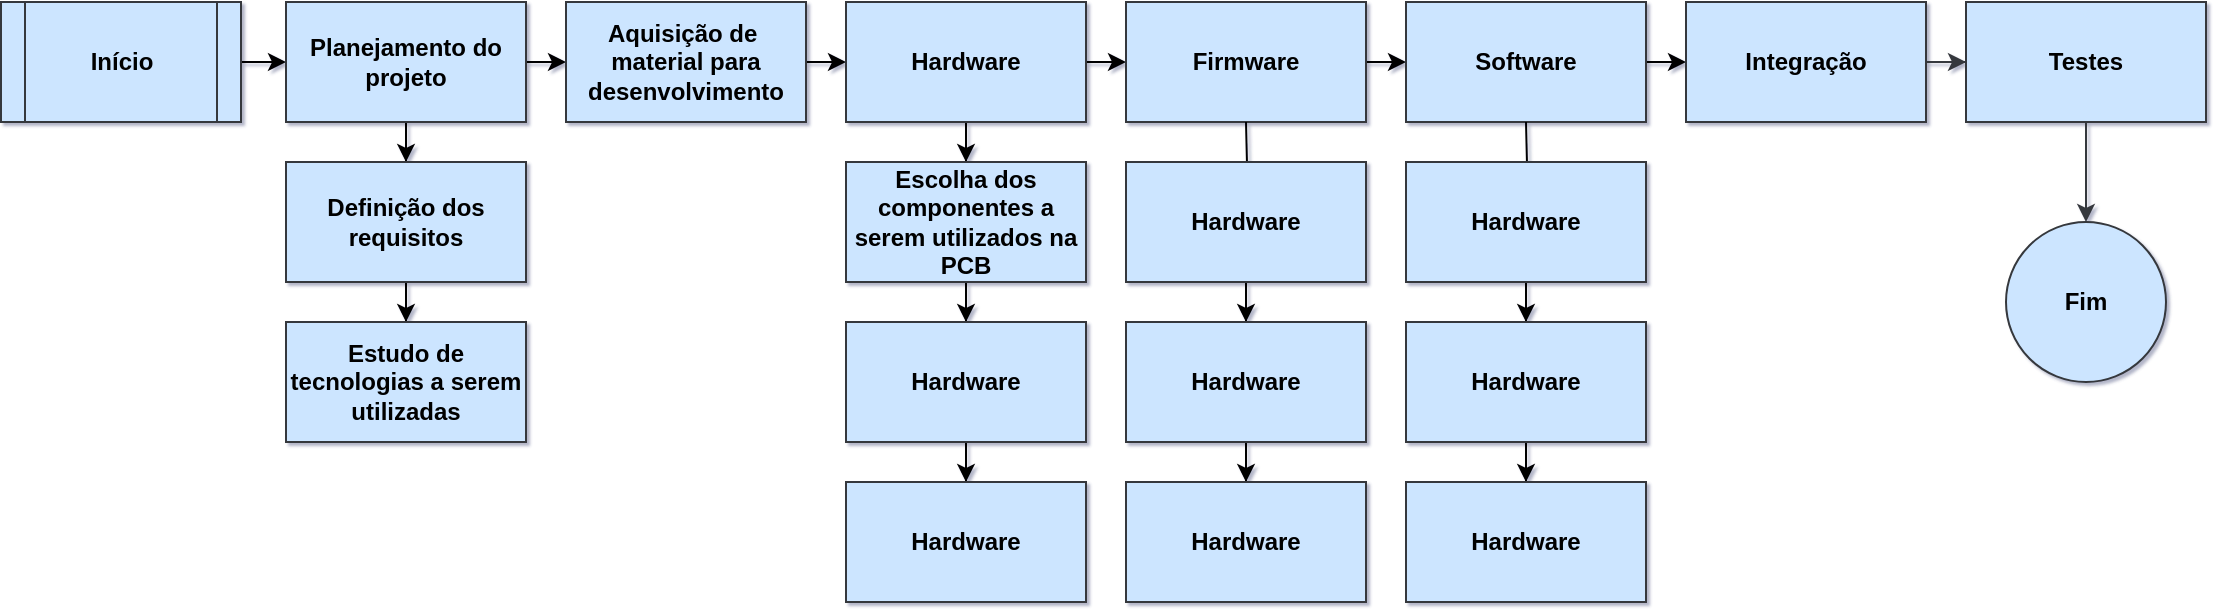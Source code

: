 <mxfile version="10.7.4" type="device"><diagram id="ruwz4DMRbQ09D5jc7Hb6" name="Page-1"><mxGraphModel dx="884" dy="685" grid="1" gridSize="10" guides="1" tooltips="1" connect="1" arrows="1" fold="1" page="1" pageScale="1" pageWidth="1169" pageHeight="827" background="none" math="0" shadow="1"><root><mxCell id="0"/><mxCell id="1" parent="0"/><mxCell id="wxwK8Oms4wszdl1bWTgV-6" style="edgeStyle=orthogonalEdgeStyle;rounded=0;orthogonalLoop=1;jettySize=auto;html=1;exitX=1;exitY=0.5;exitDx=0;exitDy=0;" edge="1" parent="1" source="_iOqWJ-pIDhiePPx1g8s-2" target="_iOqWJ-pIDhiePPx1g8s-3"><mxGeometry relative="1" as="geometry"/></mxCell><mxCell id="_iOqWJ-pIDhiePPx1g8s-2" value="Início" style="shape=process;whiteSpace=wrap;html=1;backgroundOutline=1;fillColor=#cce5ff;strokeColor=#36393d;fontStyle=1" parent="1" vertex="1"><mxGeometry x="27.5" y="380" width="120" height="60" as="geometry"/></mxCell><mxCell id="wxwK8Oms4wszdl1bWTgV-7" style="edgeStyle=orthogonalEdgeStyle;rounded=0;orthogonalLoop=1;jettySize=auto;html=1;exitX=1;exitY=0.5;exitDx=0;exitDy=0;entryX=0;entryY=0.5;entryDx=0;entryDy=0;" edge="1" parent="1" source="_iOqWJ-pIDhiePPx1g8s-3" target="_iOqWJ-pIDhiePPx1g8s-9"><mxGeometry relative="1" as="geometry"/></mxCell><mxCell id="wxwK8Oms4wszdl1bWTgV-10" value="" style="edgeStyle=orthogonalEdgeStyle;rounded=0;orthogonalLoop=1;jettySize=auto;html=1;" edge="1" parent="1" source="_iOqWJ-pIDhiePPx1g8s-3" target="wxwK8Oms4wszdl1bWTgV-9"><mxGeometry relative="1" as="geometry"/></mxCell><mxCell id="_iOqWJ-pIDhiePPx1g8s-3" value="Planejamento do projeto" style="rounded=0;whiteSpace=wrap;html=1;fillColor=#cce5ff;strokeColor=#36393d;fontStyle=1" parent="1" vertex="1"><mxGeometry x="170" y="380" width="120" height="60" as="geometry"/></mxCell><mxCell id="wxwK8Oms4wszdl1bWTgV-12" value="" style="edgeStyle=orthogonalEdgeStyle;rounded=0;orthogonalLoop=1;jettySize=auto;html=1;" edge="1" parent="1" source="wxwK8Oms4wszdl1bWTgV-9" target="wxwK8Oms4wszdl1bWTgV-11"><mxGeometry relative="1" as="geometry"/></mxCell><mxCell id="wxwK8Oms4wszdl1bWTgV-9" value="Definição dos requisitos" style="rounded=0;whiteSpace=wrap;html=1;fillColor=#cce5ff;strokeColor=#36393d;fontStyle=1" vertex="1" parent="1"><mxGeometry x="170" y="460" width="120" height="60" as="geometry"/></mxCell><mxCell id="wxwK8Oms4wszdl1bWTgV-11" value="Estudo de tecnologias a serem utilizadas" style="rounded=0;whiteSpace=wrap;html=1;fillColor=#cce5ff;strokeColor=#36393d;fontStyle=1" vertex="1" parent="1"><mxGeometry x="170" y="540" width="120" height="60" as="geometry"/></mxCell><mxCell id="wxwK8Oms4wszdl1bWTgV-4" style="edgeStyle=orthogonalEdgeStyle;rounded=0;orthogonalLoop=1;jettySize=auto;html=1;exitX=1;exitY=0.5;exitDx=0;exitDy=0;entryX=0;entryY=0.5;entryDx=0;entryDy=0;" edge="1" parent="1" source="_iOqWJ-pIDhiePPx1g8s-9" target="_iOqWJ-pIDhiePPx1g8s-11"><mxGeometry relative="1" as="geometry"/></mxCell><mxCell id="_iOqWJ-pIDhiePPx1g8s-9" value="Aquisição de&amp;nbsp;&lt;br&gt;material para desenvolvimento" style="rounded=0;whiteSpace=wrap;html=1;fillColor=#cce5ff;strokeColor=#36393d;fontStyle=1" parent="1" vertex="1"><mxGeometry x="310" y="380" width="120" height="60" as="geometry"/></mxCell><mxCell id="wxwK8Oms4wszdl1bWTgV-3" style="edgeStyle=orthogonalEdgeStyle;rounded=0;orthogonalLoop=1;jettySize=auto;html=1;exitX=1;exitY=0.5;exitDx=0;exitDy=0;entryX=0;entryY=0.5;entryDx=0;entryDy=0;" edge="1" parent="1" source="_iOqWJ-pIDhiePPx1g8s-11" target="_iOqWJ-pIDhiePPx1g8s-18"><mxGeometry relative="1" as="geometry"/></mxCell><mxCell id="wxwK8Oms4wszdl1bWTgV-16" value="" style="edgeStyle=orthogonalEdgeStyle;rounded=0;orthogonalLoop=1;jettySize=auto;html=1;" edge="1" parent="1" source="_iOqWJ-pIDhiePPx1g8s-11" target="wxwK8Oms4wszdl1bWTgV-15"><mxGeometry relative="1" as="geometry"/></mxCell><mxCell id="_iOqWJ-pIDhiePPx1g8s-11" value="Hardware" style="rounded=0;whiteSpace=wrap;html=1;fillColor=#cce5ff;strokeColor=#36393d;fontStyle=1" parent="1" vertex="1"><mxGeometry x="450" y="380" width="120" height="60" as="geometry"/></mxCell><mxCell id="wxwK8Oms4wszdl1bWTgV-18" value="" style="edgeStyle=orthogonalEdgeStyle;rounded=0;orthogonalLoop=1;jettySize=auto;html=1;" edge="1" parent="1" source="wxwK8Oms4wszdl1bWTgV-15" target="wxwK8Oms4wszdl1bWTgV-17"><mxGeometry relative="1" as="geometry"/></mxCell><mxCell id="wxwK8Oms4wszdl1bWTgV-15" value="Escolha dos componentes a serem utilizados na PCB" style="rounded=0;whiteSpace=wrap;html=1;fillColor=#cce5ff;strokeColor=#36393d;fontStyle=1" vertex="1" parent="1"><mxGeometry x="450" y="460" width="120" height="60" as="geometry"/></mxCell><mxCell id="wxwK8Oms4wszdl1bWTgV-20" value="" style="edgeStyle=orthogonalEdgeStyle;rounded=0;orthogonalLoop=1;jettySize=auto;html=1;" edge="1" parent="1" source="wxwK8Oms4wszdl1bWTgV-17" target="wxwK8Oms4wszdl1bWTgV-19"><mxGeometry relative="1" as="geometry"/></mxCell><mxCell id="wxwK8Oms4wszdl1bWTgV-17" value="Hardware" style="rounded=0;whiteSpace=wrap;html=1;fillColor=#cce5ff;strokeColor=#36393d;fontStyle=1" vertex="1" parent="1"><mxGeometry x="450" y="540" width="120" height="60" as="geometry"/></mxCell><mxCell id="wxwK8Oms4wszdl1bWTgV-19" value="Hardware" style="rounded=0;whiteSpace=wrap;html=1;fillColor=#cce5ff;strokeColor=#36393d;fontStyle=1" vertex="1" parent="1"><mxGeometry x="450" y="620" width="120" height="60" as="geometry"/></mxCell><mxCell id="wxwK8Oms4wszdl1bWTgV-2" style="edgeStyle=orthogonalEdgeStyle;rounded=0;orthogonalLoop=1;jettySize=auto;html=1;exitX=1;exitY=0.5;exitDx=0;exitDy=0;entryX=0;entryY=0.5;entryDx=0;entryDy=0;" edge="1" parent="1" source="_iOqWJ-pIDhiePPx1g8s-18" target="_iOqWJ-pIDhiePPx1g8s-25"><mxGeometry relative="1" as="geometry"/></mxCell><mxCell id="_iOqWJ-pIDhiePPx1g8s-18" value="Firmware" style="rounded=0;whiteSpace=wrap;html=1;fillColor=#cce5ff;strokeColor=#36393d;fontStyle=1" parent="1" vertex="1"><mxGeometry x="590" y="380" width="120" height="60" as="geometry"/></mxCell><mxCell id="wxwK8Oms4wszdl1bWTgV-1" style="edgeStyle=orthogonalEdgeStyle;rounded=0;orthogonalLoop=1;jettySize=auto;html=1;exitX=1;exitY=0.5;exitDx=0;exitDy=0;entryX=0;entryY=0.5;entryDx=0;entryDy=0;" edge="1" parent="1" source="_iOqWJ-pIDhiePPx1g8s-25" target="_iOqWJ-pIDhiePPx1g8s-30"><mxGeometry relative="1" as="geometry"/></mxCell><mxCell id="_iOqWJ-pIDhiePPx1g8s-25" value="Software" style="rounded=0;whiteSpace=wrap;html=1;fillColor=#cce5ff;strokeColor=#36393d;fontStyle=1" parent="1" vertex="1"><mxGeometry x="730" y="380" width="120" height="60" as="geometry"/></mxCell><mxCell id="_iOqWJ-pIDhiePPx1g8s-33" value="" style="edgeStyle=orthogonalEdgeStyle;rounded=0;orthogonalLoop=1;jettySize=auto;html=1;endArrow=classic;endFill=1;fillColor=#cce5ff;fontColor=#FFFFFF;strokeColor=#36393d;fontStyle=1" parent="1" source="_iOqWJ-pIDhiePPx1g8s-30" target="_iOqWJ-pIDhiePPx1g8s-32" edge="1"><mxGeometry relative="1" as="geometry"/></mxCell><mxCell id="_iOqWJ-pIDhiePPx1g8s-30" value="Integração" style="rounded=0;whiteSpace=wrap;html=1;fillColor=#cce5ff;strokeColor=#36393d;fontStyle=1" parent="1" vertex="1"><mxGeometry x="870" y="380" width="120" height="60" as="geometry"/></mxCell><mxCell id="_iOqWJ-pIDhiePPx1g8s-35" style="edgeStyle=orthogonalEdgeStyle;rounded=0;orthogonalLoop=1;jettySize=auto;html=1;exitX=0.5;exitY=1;exitDx=0;exitDy=0;entryX=0.5;entryY=0;entryDx=0;entryDy=0;endArrow=classic;endFill=1;fillColor=#cce5ff;fontColor=#FFFFFF;strokeColor=#36393d;fontStyle=1" parent="1" source="_iOqWJ-pIDhiePPx1g8s-32" target="_iOqWJ-pIDhiePPx1g8s-34" edge="1"><mxGeometry relative="1" as="geometry"/></mxCell><mxCell id="_iOqWJ-pIDhiePPx1g8s-32" value="Testes" style="rounded=0;whiteSpace=wrap;html=1;fillColor=#cce5ff;strokeColor=#36393d;fontStyle=1" parent="1" vertex="1"><mxGeometry x="1010" y="380" width="120" height="60" as="geometry"/></mxCell><mxCell id="_iOqWJ-pIDhiePPx1g8s-34" value="Fim" style="ellipse;whiteSpace=wrap;html=1;aspect=fixed;fillColor=#cce5ff;strokeColor=#36393d;fontStyle=1" parent="1" vertex="1"><mxGeometry x="1030" y="490" width="80" height="80" as="geometry"/></mxCell><mxCell id="wxwK8Oms4wszdl1bWTgV-23" value="" style="edgeStyle=orthogonalEdgeStyle;rounded=0;orthogonalLoop=1;jettySize=auto;html=1;" edge="1" parent="1" target="wxwK8Oms4wszdl1bWTgV-25"><mxGeometry relative="1" as="geometry"><mxPoint x="650" y="440" as="sourcePoint"/></mxGeometry></mxCell><mxCell id="wxwK8Oms4wszdl1bWTgV-24" value="" style="edgeStyle=orthogonalEdgeStyle;rounded=0;orthogonalLoop=1;jettySize=auto;html=1;" edge="1" parent="1" source="wxwK8Oms4wszdl1bWTgV-25" target="wxwK8Oms4wszdl1bWTgV-27"><mxGeometry relative="1" as="geometry"/></mxCell><mxCell id="wxwK8Oms4wszdl1bWTgV-25" value="Hardware" style="rounded=0;whiteSpace=wrap;html=1;fillColor=#cce5ff;strokeColor=#36393d;fontStyle=1" vertex="1" parent="1"><mxGeometry x="590" y="460" width="120" height="60" as="geometry"/></mxCell><mxCell id="wxwK8Oms4wszdl1bWTgV-26" value="" style="edgeStyle=orthogonalEdgeStyle;rounded=0;orthogonalLoop=1;jettySize=auto;html=1;" edge="1" parent="1" source="wxwK8Oms4wszdl1bWTgV-27" target="wxwK8Oms4wszdl1bWTgV-28"><mxGeometry relative="1" as="geometry"/></mxCell><mxCell id="wxwK8Oms4wszdl1bWTgV-27" value="Hardware" style="rounded=0;whiteSpace=wrap;html=1;fillColor=#cce5ff;strokeColor=#36393d;fontStyle=1" vertex="1" parent="1"><mxGeometry x="590" y="540" width="120" height="60" as="geometry"/></mxCell><mxCell id="wxwK8Oms4wszdl1bWTgV-28" value="Hardware" style="rounded=0;whiteSpace=wrap;html=1;fillColor=#cce5ff;strokeColor=#36393d;fontStyle=1" vertex="1" parent="1"><mxGeometry x="590" y="620" width="120" height="60" as="geometry"/></mxCell><mxCell id="wxwK8Oms4wszdl1bWTgV-29" value="" style="edgeStyle=orthogonalEdgeStyle;rounded=0;orthogonalLoop=1;jettySize=auto;html=1;" edge="1" parent="1" target="wxwK8Oms4wszdl1bWTgV-31"><mxGeometry relative="1" as="geometry"><mxPoint x="790" y="440" as="sourcePoint"/></mxGeometry></mxCell><mxCell id="wxwK8Oms4wszdl1bWTgV-30" value="" style="edgeStyle=orthogonalEdgeStyle;rounded=0;orthogonalLoop=1;jettySize=auto;html=1;" edge="1" parent="1" source="wxwK8Oms4wszdl1bWTgV-31" target="wxwK8Oms4wszdl1bWTgV-33"><mxGeometry relative="1" as="geometry"/></mxCell><mxCell id="wxwK8Oms4wszdl1bWTgV-31" value="Hardware" style="rounded=0;whiteSpace=wrap;html=1;fillColor=#cce5ff;strokeColor=#36393d;fontStyle=1" vertex="1" parent="1"><mxGeometry x="730" y="460" width="120" height="60" as="geometry"/></mxCell><mxCell id="wxwK8Oms4wszdl1bWTgV-32" value="" style="edgeStyle=orthogonalEdgeStyle;rounded=0;orthogonalLoop=1;jettySize=auto;html=1;" edge="1" parent="1" source="wxwK8Oms4wszdl1bWTgV-33" target="wxwK8Oms4wszdl1bWTgV-34"><mxGeometry relative="1" as="geometry"/></mxCell><mxCell id="wxwK8Oms4wszdl1bWTgV-33" value="Hardware" style="rounded=0;whiteSpace=wrap;html=1;fillColor=#cce5ff;strokeColor=#36393d;fontStyle=1" vertex="1" parent="1"><mxGeometry x="730" y="540" width="120" height="60" as="geometry"/></mxCell><mxCell id="wxwK8Oms4wszdl1bWTgV-34" value="Hardware" style="rounded=0;whiteSpace=wrap;html=1;fillColor=#cce5ff;strokeColor=#36393d;fontStyle=1" vertex="1" parent="1"><mxGeometry x="730" y="620" width="120" height="60" as="geometry"/></mxCell></root></mxGraphModel></diagram></mxfile>